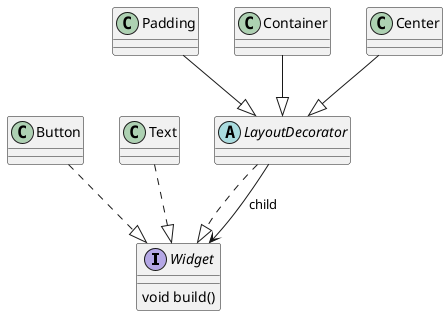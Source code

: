 @startuml
'https://plantuml.com/class-diagram

interface Widget {
    void build()
}

class Button
class Text

abstract class LayoutDecorator

class Padding
class Container
class Center

Button ..|> Widget
Text ..|> Widget

LayoutDecorator ..|> Widget
LayoutDecorator --> Widget : child
Padding --|> LayoutDecorator
Container --|> LayoutDecorator
Center --|> LayoutDecorator

@enduml